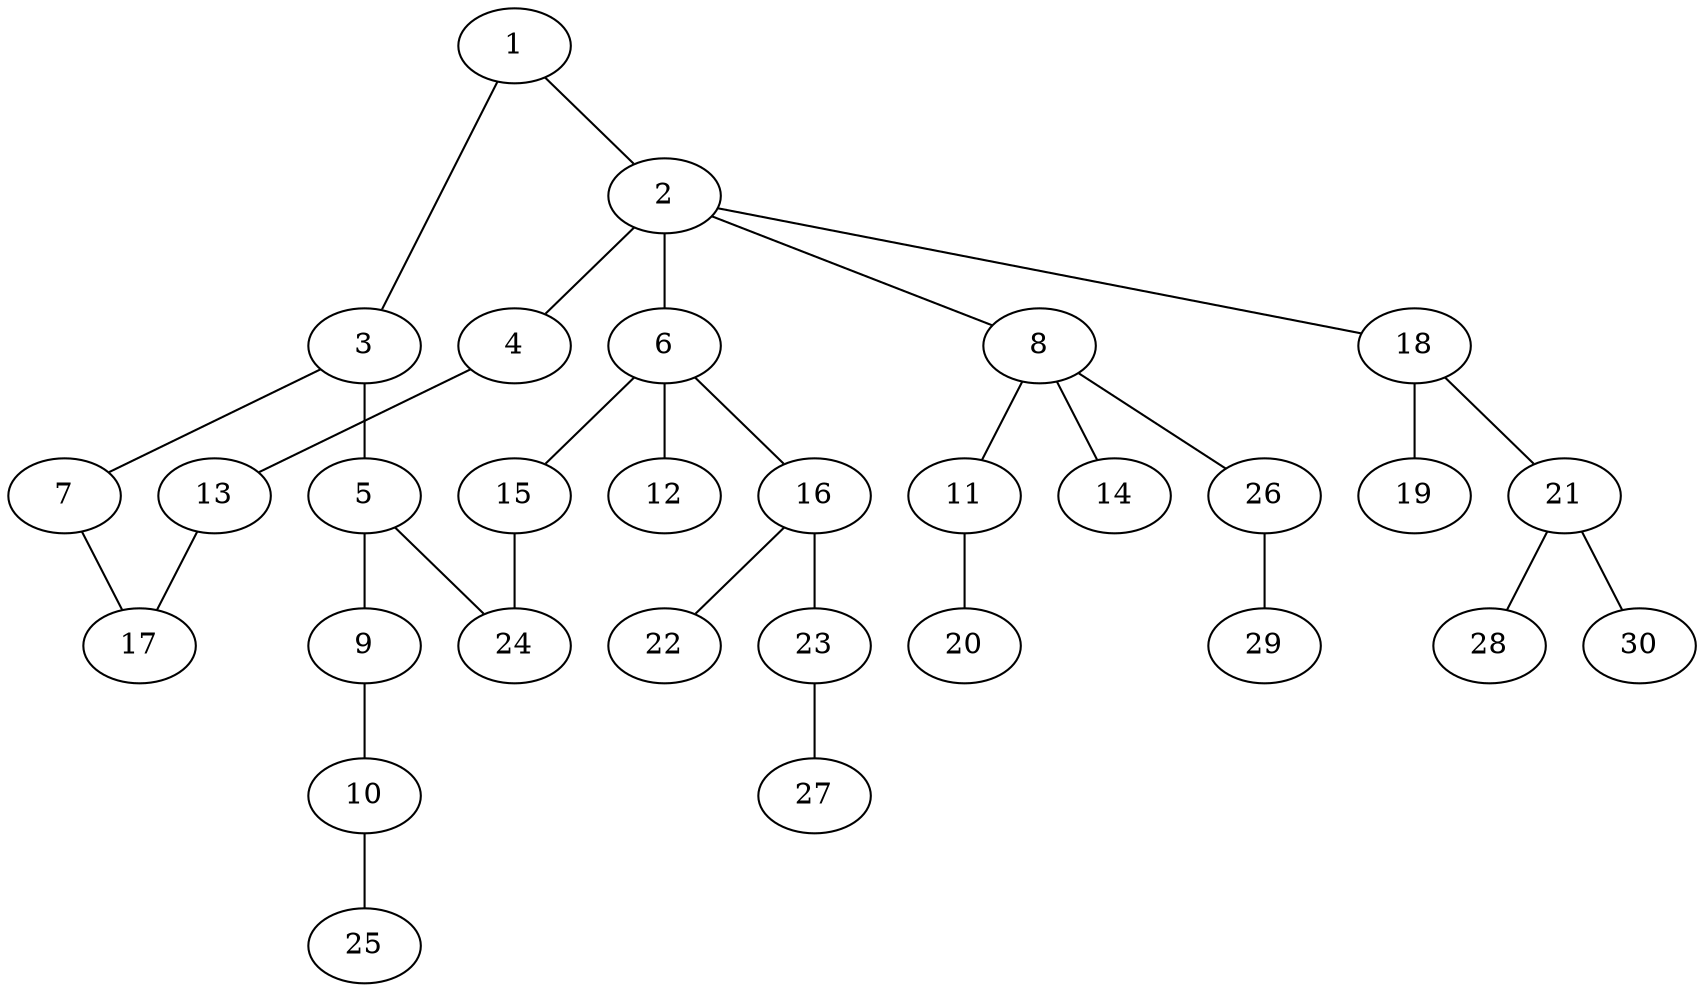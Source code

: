 graph graphname {1--2
1--3
2--4
2--6
2--8
2--18
3--5
3--7
4--13
5--9
5--24
6--12
6--15
6--16
7--17
8--11
8--14
8--26
9--10
10--25
11--20
13--17
15--24
16--22
16--23
18--19
18--21
21--28
21--30
23--27
26--29
}